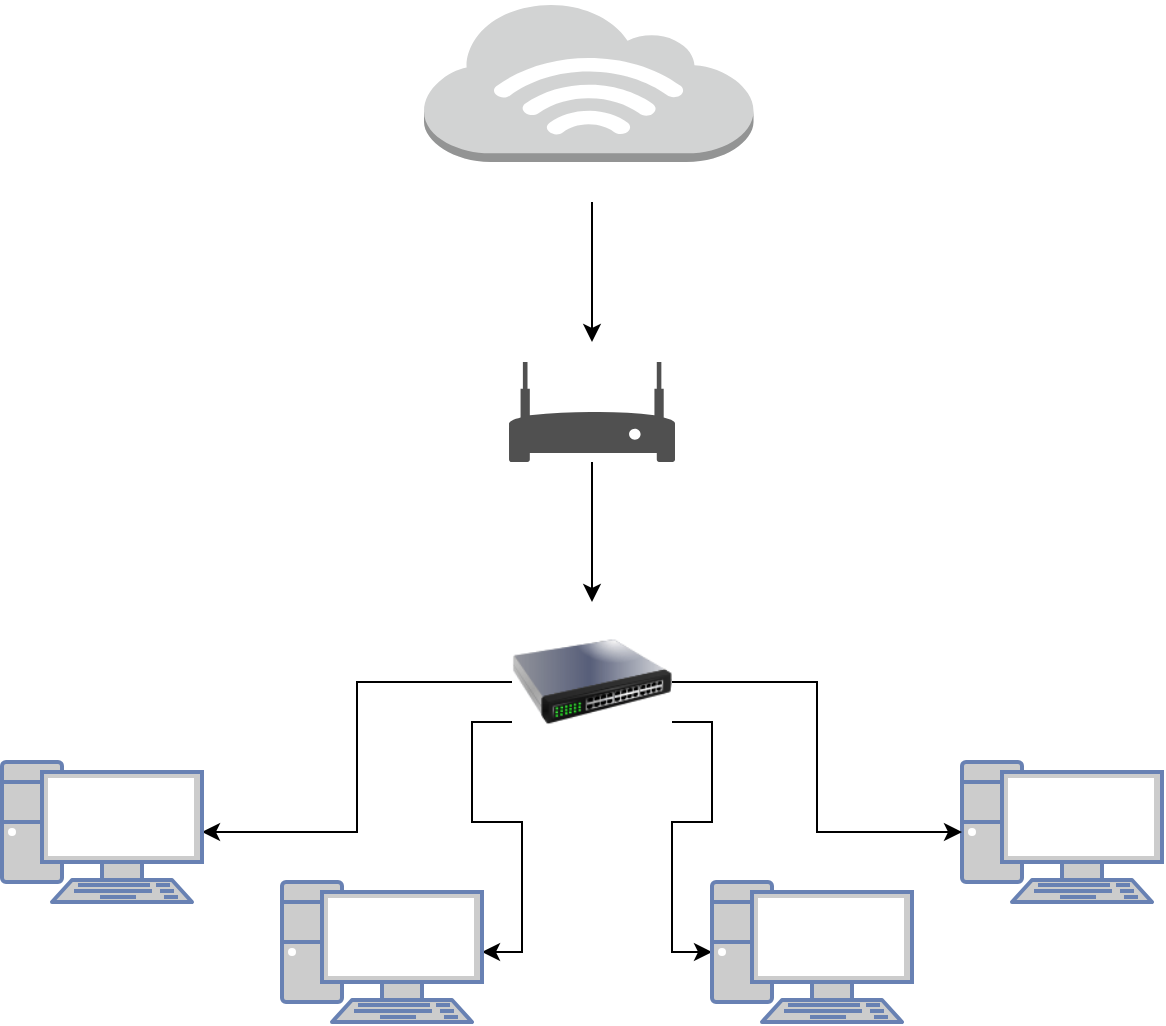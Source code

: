 <mxfile version="23.1.1" type="device">
  <diagram name="Página-1" id="FnR4soWVjuWoGKdaw4IL">
    <mxGraphModel dx="808" dy="435" grid="1" gridSize="10" guides="1" tooltips="1" connect="1" arrows="1" fold="1" page="1" pageScale="1" pageWidth="827" pageHeight="1169" math="0" shadow="0">
      <root>
        <mxCell id="0" />
        <mxCell id="1" parent="0" />
        <mxCell id="FAHfxBKijb2kDDM4WFCV-4" style="edgeStyle=orthogonalEdgeStyle;rounded=0;orthogonalLoop=1;jettySize=auto;html=1;exitX=0.5;exitY=1;exitDx=0;exitDy=0;" edge="1" parent="1">
          <mxGeometry relative="1" as="geometry">
            <mxPoint x="415" y="190" as="targetPoint" />
            <mxPoint x="415" y="120" as="sourcePoint" />
          </mxGeometry>
        </mxCell>
        <mxCell id="FAHfxBKijb2kDDM4WFCV-6" style="edgeStyle=orthogonalEdgeStyle;rounded=0;orthogonalLoop=1;jettySize=auto;html=1;exitX=0.5;exitY=1;exitDx=0;exitDy=0;" edge="1" parent="1">
          <mxGeometry relative="1" as="geometry">
            <mxPoint x="415" y="320" as="targetPoint" />
            <mxPoint x="415" y="250" as="sourcePoint" />
          </mxGeometry>
        </mxCell>
        <mxCell id="FAHfxBKijb2kDDM4WFCV-20" style="edgeStyle=orthogonalEdgeStyle;rounded=0;orthogonalLoop=1;jettySize=auto;html=1;entryX=1;entryY=0.75;entryDx=0;entryDy=0;startArrow=classic;startFill=1;endArrow=none;endFill=0;exitX=0;exitY=0.5;exitDx=0;exitDy=0;exitPerimeter=0;" edge="1" parent="1" source="FAHfxBKijb2kDDM4WFCV-9" target="FAHfxBKijb2kDDM4WFCV-15">
          <mxGeometry relative="1" as="geometry">
            <mxPoint x="520" y="450" as="sourcePoint" />
          </mxGeometry>
        </mxCell>
        <mxCell id="FAHfxBKijb2kDDM4WFCV-9" value="" style="fontColor=#0066CC;verticalAlign=top;verticalLabelPosition=bottom;labelPosition=center;align=center;html=1;outlineConnect=0;fillColor=#CCCCCC;strokeColor=#6881B3;gradientColor=none;gradientDirection=north;strokeWidth=2;shape=mxgraph.networks.pc;" vertex="1" parent="1">
          <mxGeometry x="475" y="460" width="100" height="70" as="geometry" />
        </mxCell>
        <mxCell id="FAHfxBKijb2kDDM4WFCV-19" style="edgeStyle=orthogonalEdgeStyle;rounded=0;orthogonalLoop=1;jettySize=auto;html=1;exitX=1;exitY=0.5;exitDx=0;exitDy=0;exitPerimeter=0;entryX=0;entryY=0.75;entryDx=0;entryDy=0;endArrow=none;endFill=0;startArrow=classic;startFill=1;" edge="1" parent="1" source="FAHfxBKijb2kDDM4WFCV-10" target="FAHfxBKijb2kDDM4WFCV-15">
          <mxGeometry relative="1" as="geometry" />
        </mxCell>
        <mxCell id="FAHfxBKijb2kDDM4WFCV-10" value="" style="fontColor=#0066CC;verticalAlign=top;verticalLabelPosition=bottom;labelPosition=center;align=center;html=1;outlineConnect=0;fillColor=#CCCCCC;strokeColor=#6881B3;gradientColor=none;gradientDirection=north;strokeWidth=2;shape=mxgraph.networks.pc;" vertex="1" parent="1">
          <mxGeometry x="260" y="460" width="100" height="70" as="geometry" />
        </mxCell>
        <mxCell id="FAHfxBKijb2kDDM4WFCV-17" style="edgeStyle=orthogonalEdgeStyle;rounded=0;orthogonalLoop=1;jettySize=auto;html=1;entryX=0;entryY=0.5;entryDx=0;entryDy=0;startArrow=classic;startFill=1;endArrow=none;endFill=0;" edge="1" parent="1" source="FAHfxBKijb2kDDM4WFCV-11" target="FAHfxBKijb2kDDM4WFCV-15">
          <mxGeometry relative="1" as="geometry">
            <mxPoint x="260" y="350" as="targetPoint" />
          </mxGeometry>
        </mxCell>
        <mxCell id="FAHfxBKijb2kDDM4WFCV-11" value="" style="fontColor=#0066CC;verticalAlign=top;verticalLabelPosition=bottom;labelPosition=center;align=center;html=1;outlineConnect=0;fillColor=#CCCCCC;strokeColor=#6881B3;gradientColor=none;gradientDirection=north;strokeWidth=2;shape=mxgraph.networks.pc;" vertex="1" parent="1">
          <mxGeometry x="120" y="400" width="100" height="70" as="geometry" />
        </mxCell>
        <mxCell id="FAHfxBKijb2kDDM4WFCV-12" value="" style="fontColor=#0066CC;verticalAlign=top;verticalLabelPosition=bottom;labelPosition=center;align=center;html=1;outlineConnect=0;fillColor=#CCCCCC;strokeColor=#6881B3;gradientColor=none;gradientDirection=north;strokeWidth=2;shape=mxgraph.networks.pc;" vertex="1" parent="1">
          <mxGeometry x="600" y="400" width="100" height="70" as="geometry" />
        </mxCell>
        <mxCell id="FAHfxBKijb2kDDM4WFCV-13" value="" style="sketch=0;pointerEvents=1;shadow=0;dashed=0;html=1;strokeColor=none;fillColor=#505050;labelPosition=center;verticalLabelPosition=bottom;verticalAlign=top;outlineConnect=0;align=center;shape=mxgraph.office.devices.modem;" vertex="1" parent="1">
          <mxGeometry x="373.5" y="200" width="83" height="50" as="geometry" />
        </mxCell>
        <mxCell id="FAHfxBKijb2kDDM4WFCV-14" value="" style="outlineConnect=0;dashed=0;verticalLabelPosition=bottom;verticalAlign=top;align=center;html=1;shape=mxgraph.aws3.internet_3;fillColor=#D2D3D3;gradientColor=none;" vertex="1" parent="1">
          <mxGeometry x="331" y="20" width="164.75" height="80" as="geometry" />
        </mxCell>
        <mxCell id="FAHfxBKijb2kDDM4WFCV-22" style="edgeStyle=orthogonalEdgeStyle;rounded=0;orthogonalLoop=1;jettySize=auto;html=1;" edge="1" parent="1" source="FAHfxBKijb2kDDM4WFCV-15" target="FAHfxBKijb2kDDM4WFCV-12">
          <mxGeometry relative="1" as="geometry">
            <mxPoint x="640" y="360" as="targetPoint" />
          </mxGeometry>
        </mxCell>
        <mxCell id="FAHfxBKijb2kDDM4WFCV-15" value="" style="image;html=1;image=img/lib/clip_art/networking/Switch_128x128.png" vertex="1" parent="1">
          <mxGeometry x="375" y="320" width="80" height="80" as="geometry" />
        </mxCell>
      </root>
    </mxGraphModel>
  </diagram>
</mxfile>
